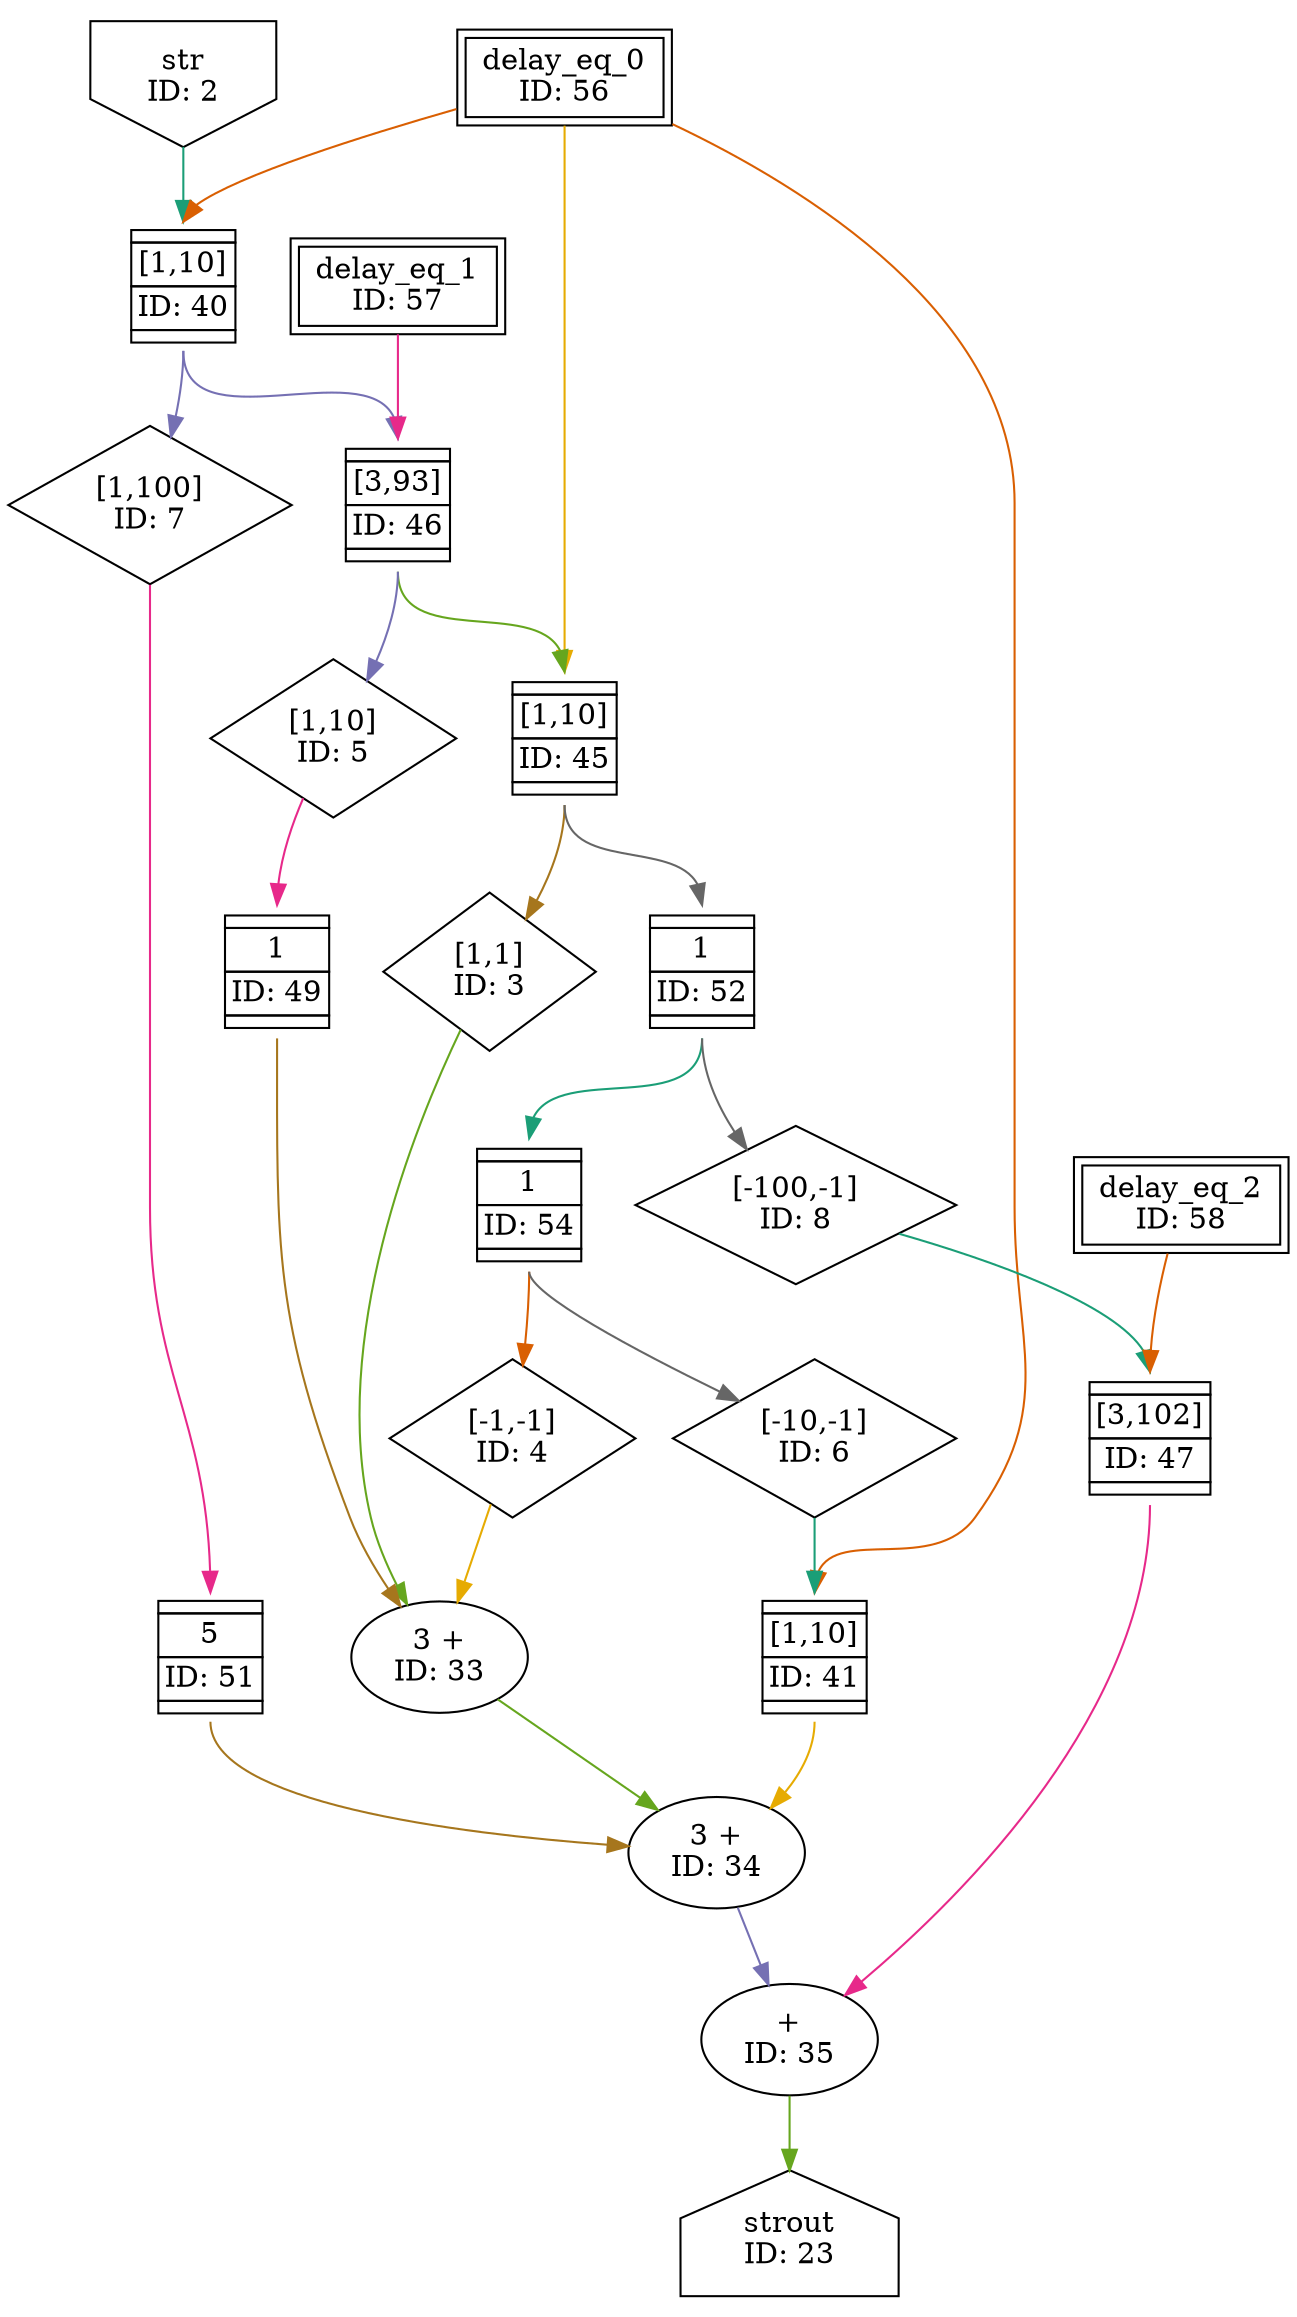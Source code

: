 digraph CpuStreamKernel_final{
	NodeInput2 [shape=invhouse, label="str\nID: 2"];
	NodeInputMappedReg56 [shape=box, peripheries=2, label="delay_eq_0\nID: 56"];
	NodeFIFO40 [shape=plaintext, label=<<TABLE BORDER="0" CELLSPACING="0" CELLBORDER="1"> <TR><TD></TD></TR><TR><TD>[1,10]</TD></TR><TR><TD>ID: 40</TD></TR> <TR><TD></TD></TR> </TABLE>>];
	NodeInputMappedReg57 [shape=box, peripheries=2, label="delay_eq_1\nID: 57"];
	NodeFIFO46 [shape=plaintext, label=<<TABLE BORDER="0" CELLSPACING="0" CELLBORDER="1"> <TR><TD></TD></TR><TR><TD>[3,93]</TD></TR><TR><TD>ID: 46</TD></TR> <TR><TD></TD></TR> </TABLE>>];
	NodeFIFO45 [shape=plaintext, label=<<TABLE BORDER="0" CELLSPACING="0" CELLBORDER="1"> <TR><TD></TD></TR><TR><TD>[1,10]</TD></TR><TR><TD>ID: 45</TD></TR> <TR><TD></TD></TR> </TABLE>>];
	NodeStreamOffset3 [shape=diamond, label="[1,1]\nID: 3"];
	NodeFIFO52 [shape=plaintext, label=<<TABLE BORDER="0" CELLSPACING="0" CELLBORDER="1"> <TR><TD></TD></TR><TR><TD>1</TD></TR><TR><TD>ID: 52</TD></TR> <TR><TD></TD></TR> </TABLE>>];
	NodeFIFO54 [shape=plaintext, label=<<TABLE BORDER="0" CELLSPACING="0" CELLBORDER="1"> <TR><TD></TD></TR><TR><TD>1</TD></TR><TR><TD>ID: 54</TD></TR> <TR><TD></TD></TR> </TABLE>>];
	NodeStreamOffset4 [shape=diamond, label="[-1,-1]\nID: 4"];
	NodeStreamOffset5 [shape=diamond, label="[1,10]\nID: 5"];
	NodeFIFO49 [shape=plaintext, label=<<TABLE BORDER="0" CELLSPACING="0" CELLBORDER="1"> <TR><TD></TD></TR><TR><TD>1</TD></TR><TR><TD>ID: 49</TD></TR> <TR><TD></TD></TR> </TABLE>>];
	NodeTriAdd33 [label="3 +\nID: 33"];
	NodeStreamOffset6 [shape=diamond, label="[-10,-1]\nID: 6"];
	NodeFIFO41 [shape=plaintext, label=<<TABLE BORDER="0" CELLSPACING="0" CELLBORDER="1"> <TR><TD></TD></TR><TR><TD>[1,10]</TD></TR><TR><TD>ID: 41</TD></TR> <TR><TD></TD></TR> </TABLE>>];
	NodeStreamOffset7 [shape=diamond, label="[1,100]\nID: 7"];
	NodeFIFO51 [shape=plaintext, label=<<TABLE BORDER="0" CELLSPACING="0" CELLBORDER="1"> <TR><TD></TD></TR><TR><TD>5</TD></TR><TR><TD>ID: 51</TD></TR> <TR><TD></TD></TR> </TABLE>>];
	NodeTriAdd34 [label="3 +\nID: 34"];
	NodeStreamOffset8 [shape=diamond, label="[-100,-1]\nID: 8"];
	NodeInputMappedReg58 [shape=box, peripheries=2, label="delay_eq_2\nID: 58"];
	NodeFIFO47 [shape=plaintext, label=<<TABLE BORDER="0" CELLSPACING="0" CELLBORDER="1"> <TR><TD></TD></TR><TR><TD>[3,102]</TD></TR><TR><TD>ID: 47</TD></TR> <TR><TD></TD></TR> </TABLE>>];
	NodeAdd35 [label="+\nID: 35"];
	NodeOutput23 [shape=house, label="strout\nID: 23"];
	NodeInput2 -> NodeFIFO40[headport="n" color="/dark28/1" photon_data="EDGE,SrcNode:2,SrcNodePort:data"];
	NodeInputMappedReg56 -> NodeFIFO40[headport="n" color="/dark28/2" photon_data="EDGE,SrcNode:56,SrcNodePort:delay_eq_0"];
	NodeFIFO40 -> NodeFIFO46[tailport="s" headport="n" color="/dark28/3" photon_data="EDGE,SrcNode:40,SrcNodePort:output"];
	NodeInputMappedReg57 -> NodeFIFO46[headport="n" color="/dark28/4" photon_data="EDGE,SrcNode:57,SrcNodePort:delay_eq_1"];
	NodeFIFO46 -> NodeFIFO45[tailport="s" headport="n" color="/dark28/5" photon_data="EDGE,SrcNode:46,SrcNodePort:output"];
	NodeInputMappedReg56 -> NodeFIFO45[headport="n" color="/dark28/6" photon_data="EDGE,SrcNode:56,SrcNodePort:delay_eq_0"];
	NodeFIFO45 -> NodeStreamOffset3[tailport="s" color="/dark28/7" photon_data="EDGE,SrcNode:45,SrcNodePort:output"];
	NodeFIFO45 -> NodeFIFO52[tailport="s" headport="n" color="/dark28/8" photon_data="EDGE,SrcNode:45,SrcNodePort:output"];
	NodeFIFO52 -> NodeFIFO54[tailport="s" headport="n" color="/dark28/1" photon_data="EDGE,SrcNode:52,SrcNodePort:output"];
	NodeFIFO54 -> NodeStreamOffset4[tailport="s" color="/dark28/2" photon_data="EDGE,SrcNode:54,SrcNodePort:output"];
	NodeFIFO46 -> NodeStreamOffset5[tailport="s" color="/dark28/3" photon_data="EDGE,SrcNode:46,SrcNodePort:output"];
	NodeStreamOffset5 -> NodeFIFO49[headport="n" color="/dark28/4" photon_data="EDGE,SrcNode:5,SrcNodePort:output"];
	NodeStreamOffset3 -> NodeTriAdd33[color="/dark28/5" photon_data="EDGE,SrcNode:3,SrcNodePort:output"];
	NodeStreamOffset4 -> NodeTriAdd33[color="/dark28/6" photon_data="EDGE,SrcNode:4,SrcNodePort:output"];
	NodeFIFO49 -> NodeTriAdd33[tailport="s" color="/dark28/7" photon_data="EDGE,SrcNode:49,SrcNodePort:output"];
	NodeFIFO54 -> NodeStreamOffset6[tailport="s" color="/dark28/8" photon_data="EDGE,SrcNode:54,SrcNodePort:output"];
	NodeStreamOffset6 -> NodeFIFO41[headport="n" color="/dark28/1" photon_data="EDGE,SrcNode:6,SrcNodePort:output"];
	NodeInputMappedReg56 -> NodeFIFO41[headport="n" color="/dark28/2" photon_data="EDGE,SrcNode:56,SrcNodePort:delay_eq_0"];
	NodeFIFO40 -> NodeStreamOffset7[tailport="s" color="/dark28/3" photon_data="EDGE,SrcNode:40,SrcNodePort:output"];
	NodeStreamOffset7 -> NodeFIFO51[headport="n" color="/dark28/4" photon_data="EDGE,SrcNode:7,SrcNodePort:output"];
	NodeTriAdd33 -> NodeTriAdd34[color="/dark28/5" photon_data="EDGE,SrcNode:33,SrcNodePort:result"];
	NodeFIFO41 -> NodeTriAdd34[tailport="s" color="/dark28/6" photon_data="EDGE,SrcNode:41,SrcNodePort:output"];
	NodeFIFO51 -> NodeTriAdd34[tailport="s" color="/dark28/7" photon_data="EDGE,SrcNode:51,SrcNodePort:output"];
	NodeFIFO52 -> NodeStreamOffset8[tailport="s" color="/dark28/8" photon_data="EDGE,SrcNode:52,SrcNodePort:output"];
	NodeStreamOffset8 -> NodeFIFO47[headport="n" color="/dark28/1" photon_data="EDGE,SrcNode:8,SrcNodePort:output"];
	NodeInputMappedReg58 -> NodeFIFO47[headport="n" color="/dark28/2" photon_data="EDGE,SrcNode:58,SrcNodePort:delay_eq_2"];
	NodeTriAdd34 -> NodeAdd35[color="/dark28/3" photon_data="EDGE,SrcNode:34,SrcNodePort:result"];
	NodeFIFO47 -> NodeAdd35[tailport="s" color="/dark28/4" photon_data="EDGE,SrcNode:47,SrcNodePort:output"];
	NodeAdd35 -> NodeOutput23[color="/dark28/5" photon_data="EDGE,SrcNode:35,SrcNodePort:result"];
}
